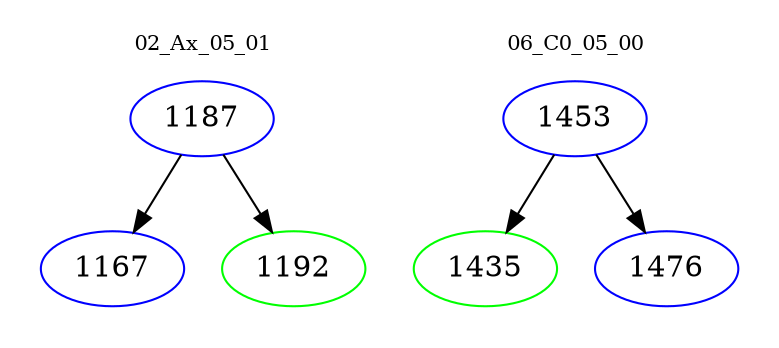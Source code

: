 digraph{
subgraph cluster_0 {
color = white
label = "02_Ax_05_01";
fontsize=10;
T0_1187 [label="1187", color="blue"]
T0_1187 -> T0_1167 [color="black"]
T0_1167 [label="1167", color="blue"]
T0_1187 -> T0_1192 [color="black"]
T0_1192 [label="1192", color="green"]
}
subgraph cluster_1 {
color = white
label = "06_C0_05_00";
fontsize=10;
T1_1453 [label="1453", color="blue"]
T1_1453 -> T1_1435 [color="black"]
T1_1435 [label="1435", color="green"]
T1_1453 -> T1_1476 [color="black"]
T1_1476 [label="1476", color="blue"]
}
}
